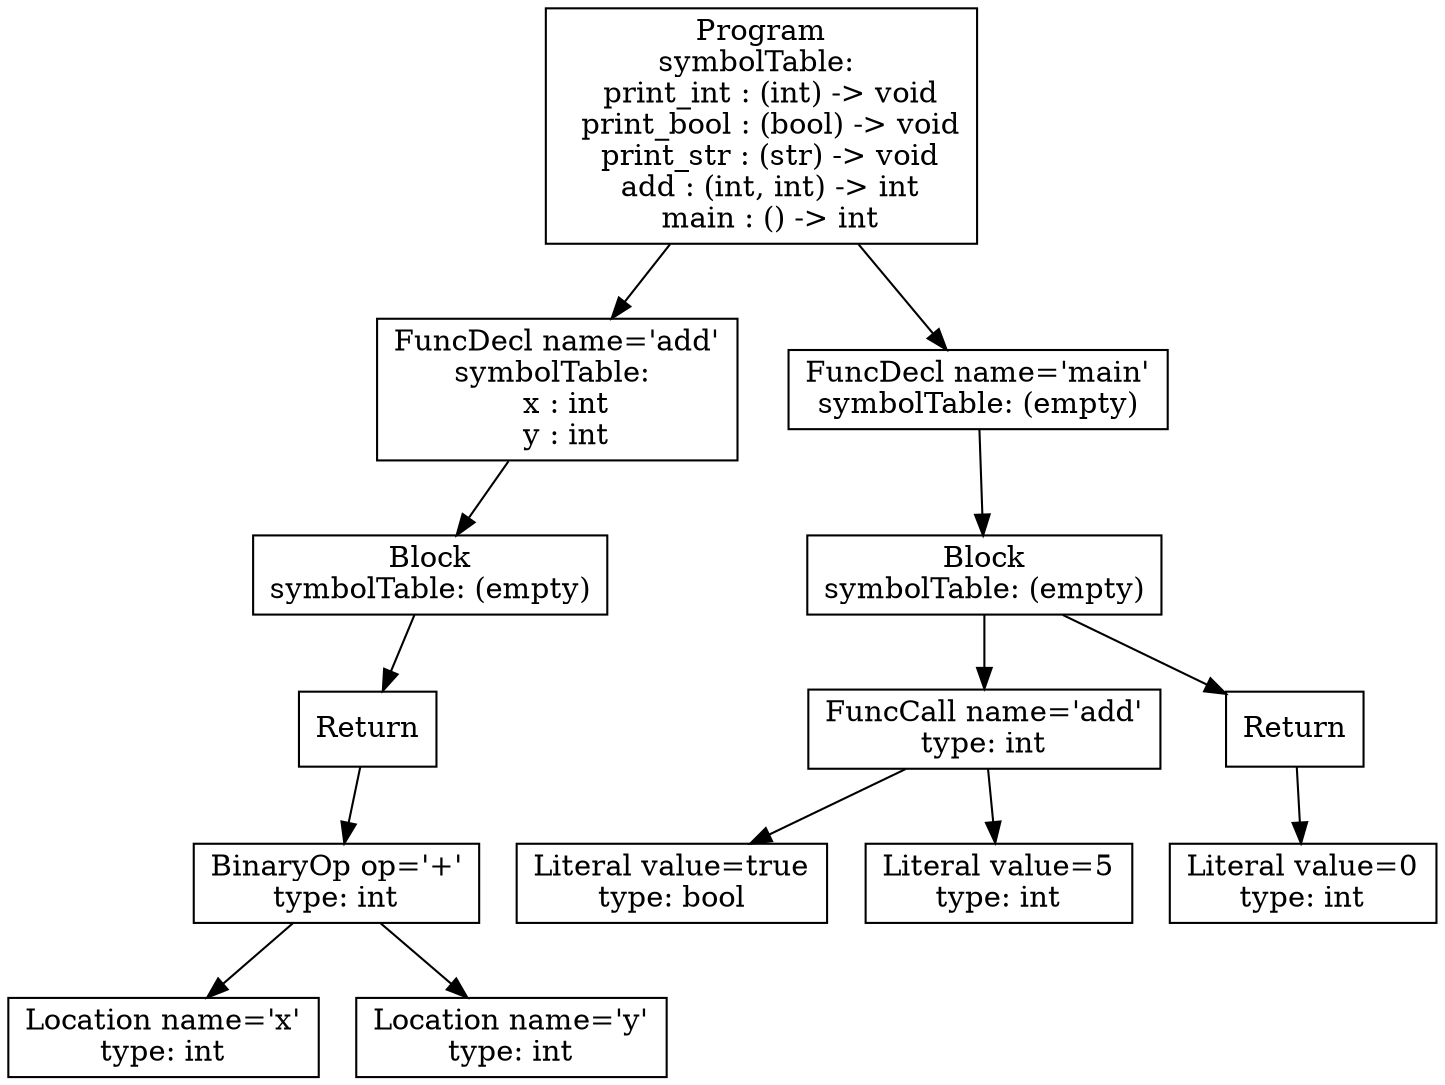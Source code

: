 digraph AST {
5 [shape=box, label="Location name='x'\ntype: int"];
6 [shape=box, label="Location name='y'\ntype: int"];
4 [shape=box, label="BinaryOp op='+'\ntype: int"];
4 -> 5;
4 -> 6;
3 [shape=box, label="Return"];
3 -> 4;
2 [shape=box, label="Block\nsymbolTable: (empty)"];
2 -> 3;
1 [shape=box, label="FuncDecl name='add'\nsymbolTable: \n  x : int\n  y : int"];
1 -> 2;
10 [shape=box, label="Literal value=true\ntype: bool"];
11 [shape=box, label="Literal value=5\ntype: int"];
9 [shape=box, label="FuncCall name='add'\ntype: int"];
9 -> 10;
9 -> 11;
13 [shape=box, label="Literal value=0\ntype: int"];
12 [shape=box, label="Return"];
12 -> 13;
8 [shape=box, label="Block\nsymbolTable: (empty)"];
8 -> 9;
8 -> 12;
7 [shape=box, label="FuncDecl name='main'\nsymbolTable: (empty)"];
7 -> 8;
0 [shape=box, label="Program\nsymbolTable: \n  print_int : (int) -> void\n  print_bool : (bool) -> void\n  print_str : (str) -> void\n  add : (int, int) -> int\n  main : () -> int"];
0 -> 1;
0 -> 7;
}
